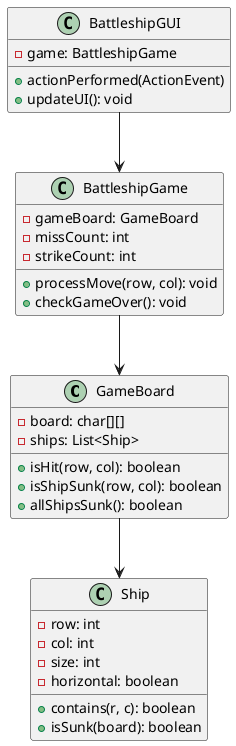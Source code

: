 @startuml
class GameBoard {
    - board: char[][]
    - ships: List<Ship>
    + isHit(row, col): boolean
    + isShipSunk(row, col): boolean
    + allShipsSunk(): boolean
}

class Ship {
    - row: int
    - col: int
    - size: int
    - horizontal: boolean
    + contains(r, c): boolean
    + isSunk(board): boolean
}

class BattleshipGame {
    - gameBoard: GameBoard
    - missCount: int
    - strikeCount: int
    + processMove(row, col): void
    + checkGameOver(): void
}

class BattleshipGUI {
    - game: BattleshipGame
    + actionPerformed(ActionEvent)
    + updateUI(): void
}

GameBoard --> Ship
BattleshipGame --> GameBoard
BattleshipGUI --> BattleshipGame
@enduml